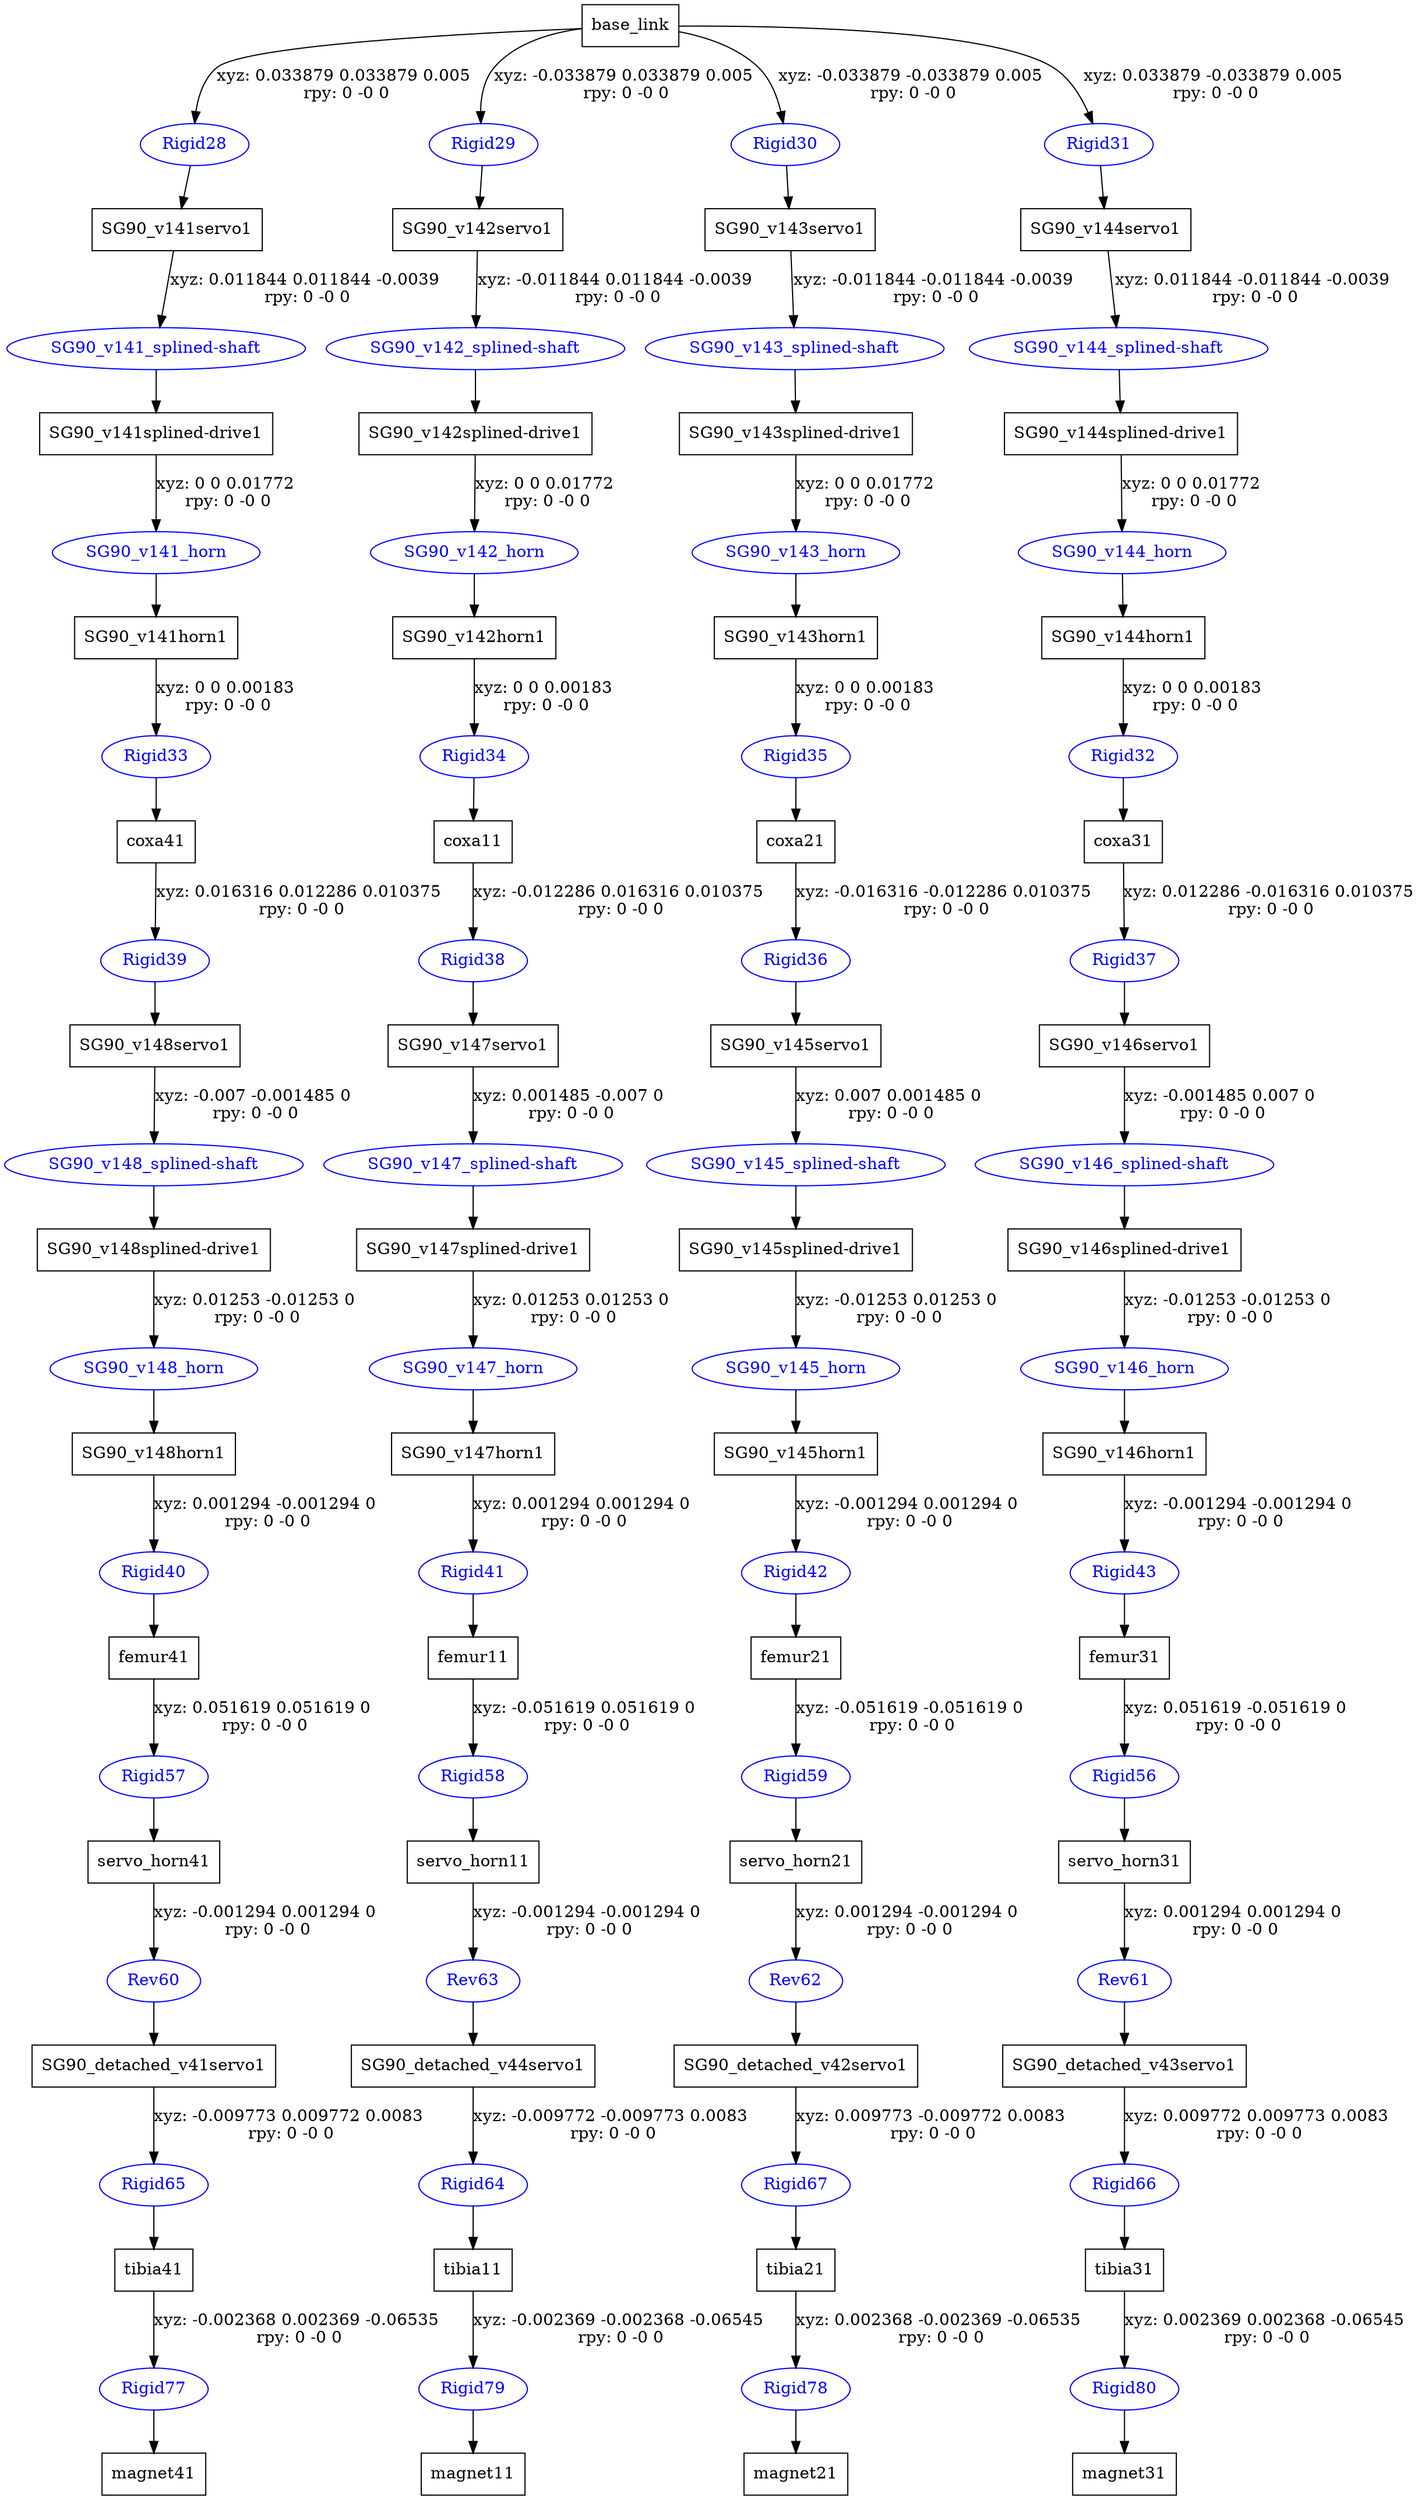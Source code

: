 digraph G {
node [shape=box];
"base_link" [label="base_link"];
"SG90_v141servo1" [label="SG90_v141servo1"];
"SG90_v141splined-drive1" [label="SG90_v141splined-drive1"];
"SG90_v141horn1" [label="SG90_v141horn1"];
"coxa41" [label="coxa41"];
"SG90_v148servo1" [label="SG90_v148servo1"];
"SG90_v148splined-drive1" [label="SG90_v148splined-drive1"];
"SG90_v148horn1" [label="SG90_v148horn1"];
"femur41" [label="femur41"];
"servo_horn41" [label="servo_horn41"];
"SG90_detached_v41servo1" [label="SG90_detached_v41servo1"];
"tibia41" [label="tibia41"];
"magnet41" [label="magnet41"];
"SG90_v142servo1" [label="SG90_v142servo1"];
"SG90_v142splined-drive1" [label="SG90_v142splined-drive1"];
"SG90_v142horn1" [label="SG90_v142horn1"];
"coxa11" [label="coxa11"];
"SG90_v147servo1" [label="SG90_v147servo1"];
"SG90_v147splined-drive1" [label="SG90_v147splined-drive1"];
"SG90_v147horn1" [label="SG90_v147horn1"];
"femur11" [label="femur11"];
"servo_horn11" [label="servo_horn11"];
"SG90_detached_v44servo1" [label="SG90_detached_v44servo1"];
"tibia11" [label="tibia11"];
"magnet11" [label="magnet11"];
"SG90_v143servo1" [label="SG90_v143servo1"];
"SG90_v143splined-drive1" [label="SG90_v143splined-drive1"];
"SG90_v143horn1" [label="SG90_v143horn1"];
"coxa21" [label="coxa21"];
"SG90_v145servo1" [label="SG90_v145servo1"];
"SG90_v145splined-drive1" [label="SG90_v145splined-drive1"];
"SG90_v145horn1" [label="SG90_v145horn1"];
"femur21" [label="femur21"];
"servo_horn21" [label="servo_horn21"];
"SG90_detached_v42servo1" [label="SG90_detached_v42servo1"];
"tibia21" [label="tibia21"];
"magnet21" [label="magnet21"];
"SG90_v144servo1" [label="SG90_v144servo1"];
"SG90_v144splined-drive1" [label="SG90_v144splined-drive1"];
"SG90_v144horn1" [label="SG90_v144horn1"];
"coxa31" [label="coxa31"];
"SG90_v146servo1" [label="SG90_v146servo1"];
"SG90_v146splined-drive1" [label="SG90_v146splined-drive1"];
"SG90_v146horn1" [label="SG90_v146horn1"];
"femur31" [label="femur31"];
"servo_horn31" [label="servo_horn31"];
"SG90_detached_v43servo1" [label="SG90_detached_v43servo1"];
"tibia31" [label="tibia31"];
"magnet31" [label="magnet31"];
node [shape=ellipse, color=blue, fontcolor=blue];
"base_link" -> "Rigid28" [label="xyz: 0.033879 0.033879 0.005 \nrpy: 0 -0 0"]
"Rigid28" -> "SG90_v141servo1"
"SG90_v141servo1" -> "SG90_v141_splined-shaft" [label="xyz: 0.011844 0.011844 -0.0039 \nrpy: 0 -0 0"]
"SG90_v141_splined-shaft" -> "SG90_v141splined-drive1"
"SG90_v141splined-drive1" -> "SG90_v141_horn" [label="xyz: 0 0 0.01772 \nrpy: 0 -0 0"]
"SG90_v141_horn" -> "SG90_v141horn1"
"SG90_v141horn1" -> "Rigid33" [label="xyz: 0 0 0.00183 \nrpy: 0 -0 0"]
"Rigid33" -> "coxa41"
"coxa41" -> "Rigid39" [label="xyz: 0.016316 0.012286 0.010375 \nrpy: 0 -0 0"]
"Rigid39" -> "SG90_v148servo1"
"SG90_v148servo1" -> "SG90_v148_splined-shaft" [label="xyz: -0.007 -0.001485 0 \nrpy: 0 -0 0"]
"SG90_v148_splined-shaft" -> "SG90_v148splined-drive1"
"SG90_v148splined-drive1" -> "SG90_v148_horn" [label="xyz: 0.01253 -0.01253 0 \nrpy: 0 -0 0"]
"SG90_v148_horn" -> "SG90_v148horn1"
"SG90_v148horn1" -> "Rigid40" [label="xyz: 0.001294 -0.001294 0 \nrpy: 0 -0 0"]
"Rigid40" -> "femur41"
"femur41" -> "Rigid57" [label="xyz: 0.051619 0.051619 0 \nrpy: 0 -0 0"]
"Rigid57" -> "servo_horn41"
"servo_horn41" -> "Rev60" [label="xyz: -0.001294 0.001294 0 \nrpy: 0 -0 0"]
"Rev60" -> "SG90_detached_v41servo1"
"SG90_detached_v41servo1" -> "Rigid65" [label="xyz: -0.009773 0.009772 0.0083 \nrpy: 0 -0 0"]
"Rigid65" -> "tibia41"
"tibia41" -> "Rigid77" [label="xyz: -0.002368 0.002369 -0.06535 \nrpy: 0 -0 0"]
"Rigid77" -> "magnet41"
"base_link" -> "Rigid29" [label="xyz: -0.033879 0.033879 0.005 \nrpy: 0 -0 0"]
"Rigid29" -> "SG90_v142servo1"
"SG90_v142servo1" -> "SG90_v142_splined-shaft" [label="xyz: -0.011844 0.011844 -0.0039 \nrpy: 0 -0 0"]
"SG90_v142_splined-shaft" -> "SG90_v142splined-drive1"
"SG90_v142splined-drive1" -> "SG90_v142_horn" [label="xyz: 0 0 0.01772 \nrpy: 0 -0 0"]
"SG90_v142_horn" -> "SG90_v142horn1"
"SG90_v142horn1" -> "Rigid34" [label="xyz: 0 0 0.00183 \nrpy: 0 -0 0"]
"Rigid34" -> "coxa11"
"coxa11" -> "Rigid38" [label="xyz: -0.012286 0.016316 0.010375 \nrpy: 0 -0 0"]
"Rigid38" -> "SG90_v147servo1"
"SG90_v147servo1" -> "SG90_v147_splined-shaft" [label="xyz: 0.001485 -0.007 0 \nrpy: 0 -0 0"]
"SG90_v147_splined-shaft" -> "SG90_v147splined-drive1"
"SG90_v147splined-drive1" -> "SG90_v147_horn" [label="xyz: 0.01253 0.01253 0 \nrpy: 0 -0 0"]
"SG90_v147_horn" -> "SG90_v147horn1"
"SG90_v147horn1" -> "Rigid41" [label="xyz: 0.001294 0.001294 0 \nrpy: 0 -0 0"]
"Rigid41" -> "femur11"
"femur11" -> "Rigid58" [label="xyz: -0.051619 0.051619 0 \nrpy: 0 -0 0"]
"Rigid58" -> "servo_horn11"
"servo_horn11" -> "Rev63" [label="xyz: -0.001294 -0.001294 0 \nrpy: 0 -0 0"]
"Rev63" -> "SG90_detached_v44servo1"
"SG90_detached_v44servo1" -> "Rigid64" [label="xyz: -0.009772 -0.009773 0.0083 \nrpy: 0 -0 0"]
"Rigid64" -> "tibia11"
"tibia11" -> "Rigid79" [label="xyz: -0.002369 -0.002368 -0.06545 \nrpy: 0 -0 0"]
"Rigid79" -> "magnet11"
"base_link" -> "Rigid30" [label="xyz: -0.033879 -0.033879 0.005 \nrpy: 0 -0 0"]
"Rigid30" -> "SG90_v143servo1"
"SG90_v143servo1" -> "SG90_v143_splined-shaft" [label="xyz: -0.011844 -0.011844 -0.0039 \nrpy: 0 -0 0"]
"SG90_v143_splined-shaft" -> "SG90_v143splined-drive1"
"SG90_v143splined-drive1" -> "SG90_v143_horn" [label="xyz: 0 0 0.01772 \nrpy: 0 -0 0"]
"SG90_v143_horn" -> "SG90_v143horn1"
"SG90_v143horn1" -> "Rigid35" [label="xyz: 0 0 0.00183 \nrpy: 0 -0 0"]
"Rigid35" -> "coxa21"
"coxa21" -> "Rigid36" [label="xyz: -0.016316 -0.012286 0.010375 \nrpy: 0 -0 0"]
"Rigid36" -> "SG90_v145servo1"
"SG90_v145servo1" -> "SG90_v145_splined-shaft" [label="xyz: 0.007 0.001485 0 \nrpy: 0 -0 0"]
"SG90_v145_splined-shaft" -> "SG90_v145splined-drive1"
"SG90_v145splined-drive1" -> "SG90_v145_horn" [label="xyz: -0.01253 0.01253 0 \nrpy: 0 -0 0"]
"SG90_v145_horn" -> "SG90_v145horn1"
"SG90_v145horn1" -> "Rigid42" [label="xyz: -0.001294 0.001294 0 \nrpy: 0 -0 0"]
"Rigid42" -> "femur21"
"femur21" -> "Rigid59" [label="xyz: -0.051619 -0.051619 0 \nrpy: 0 -0 0"]
"Rigid59" -> "servo_horn21"
"servo_horn21" -> "Rev62" [label="xyz: 0.001294 -0.001294 0 \nrpy: 0 -0 0"]
"Rev62" -> "SG90_detached_v42servo1"
"SG90_detached_v42servo1" -> "Rigid67" [label="xyz: 0.009773 -0.009772 0.0083 \nrpy: 0 -0 0"]
"Rigid67" -> "tibia21"
"tibia21" -> "Rigid78" [label="xyz: 0.002368 -0.002369 -0.06535 \nrpy: 0 -0 0"]
"Rigid78" -> "magnet21"
"base_link" -> "Rigid31" [label="xyz: 0.033879 -0.033879 0.005 \nrpy: 0 -0 0"]
"Rigid31" -> "SG90_v144servo1"
"SG90_v144servo1" -> "SG90_v144_splined-shaft" [label="xyz: 0.011844 -0.011844 -0.0039 \nrpy: 0 -0 0"]
"SG90_v144_splined-shaft" -> "SG90_v144splined-drive1"
"SG90_v144splined-drive1" -> "SG90_v144_horn" [label="xyz: 0 0 0.01772 \nrpy: 0 -0 0"]
"SG90_v144_horn" -> "SG90_v144horn1"
"SG90_v144horn1" -> "Rigid32" [label="xyz: 0 0 0.00183 \nrpy: 0 -0 0"]
"Rigid32" -> "coxa31"
"coxa31" -> "Rigid37" [label="xyz: 0.012286 -0.016316 0.010375 \nrpy: 0 -0 0"]
"Rigid37" -> "SG90_v146servo1"
"SG90_v146servo1" -> "SG90_v146_splined-shaft" [label="xyz: -0.001485 0.007 0 \nrpy: 0 -0 0"]
"SG90_v146_splined-shaft" -> "SG90_v146splined-drive1"
"SG90_v146splined-drive1" -> "SG90_v146_horn" [label="xyz: -0.01253 -0.01253 0 \nrpy: 0 -0 0"]
"SG90_v146_horn" -> "SG90_v146horn1"
"SG90_v146horn1" -> "Rigid43" [label="xyz: -0.001294 -0.001294 0 \nrpy: 0 -0 0"]
"Rigid43" -> "femur31"
"femur31" -> "Rigid56" [label="xyz: 0.051619 -0.051619 0 \nrpy: 0 -0 0"]
"Rigid56" -> "servo_horn31"
"servo_horn31" -> "Rev61" [label="xyz: 0.001294 0.001294 0 \nrpy: 0 -0 0"]
"Rev61" -> "SG90_detached_v43servo1"
"SG90_detached_v43servo1" -> "Rigid66" [label="xyz: 0.009772 0.009773 0.0083 \nrpy: 0 -0 0"]
"Rigid66" -> "tibia31"
"tibia31" -> "Rigid80" [label="xyz: 0.002369 0.002368 -0.06545 \nrpy: 0 -0 0"]
"Rigid80" -> "magnet31"
}
